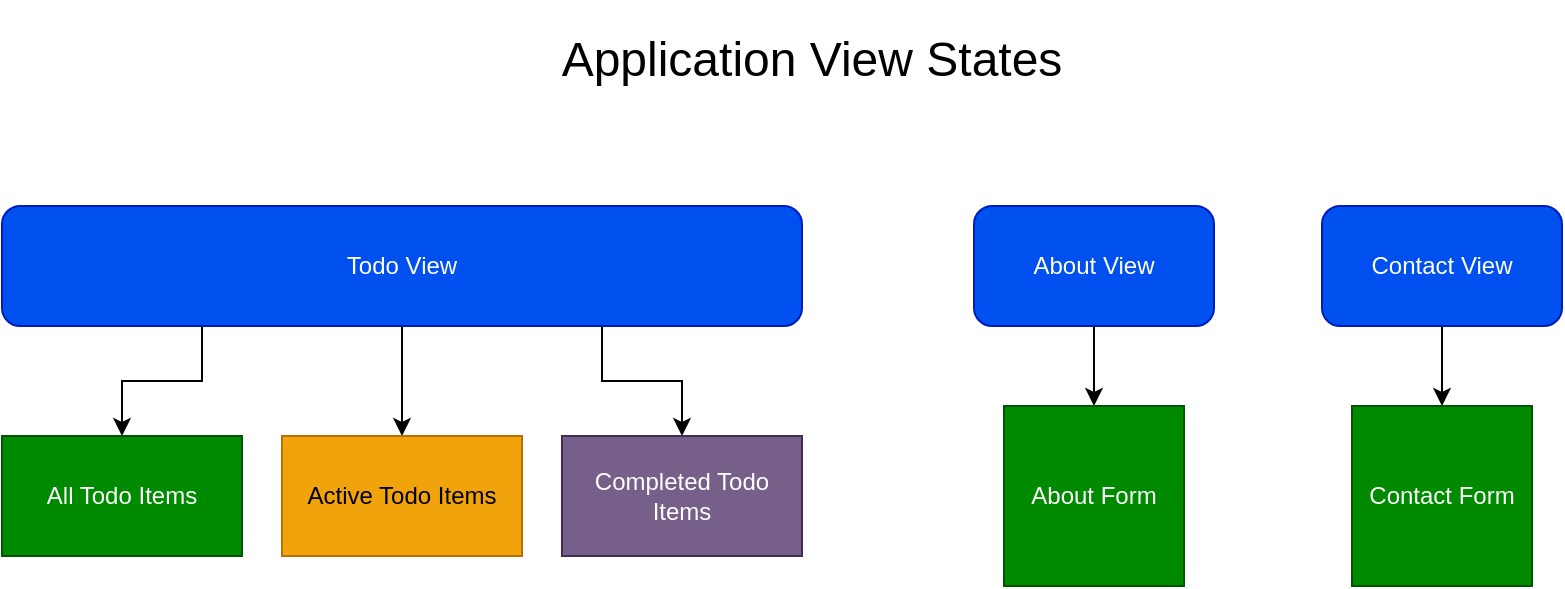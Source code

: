 <mxfile version="25.0.2">
  <diagram name="Page-1" id="yMfAWnZXDRuGaaDiaQWR">
    <mxGraphModel dx="1114" dy="808" grid="1" gridSize="10" guides="1" tooltips="1" connect="1" arrows="1" fold="1" page="1" pageScale="1" pageWidth="850" pageHeight="1100" math="0" shadow="0">
      <root>
        <mxCell id="0" />
        <mxCell id="1" parent="0" />
        <mxCell id="WnfQ-naqz2gReAEOUUrO-37" value="" style="edgeStyle=orthogonalEdgeStyle;rounded=0;orthogonalLoop=1;jettySize=auto;html=1;" edge="1" parent="1" source="WnfQ-naqz2gReAEOUUrO-1" target="WnfQ-naqz2gReAEOUUrO-34">
          <mxGeometry relative="1" as="geometry" />
        </mxCell>
        <mxCell id="WnfQ-naqz2gReAEOUUrO-42" style="edgeStyle=orthogonalEdgeStyle;rounded=0;orthogonalLoop=1;jettySize=auto;html=1;exitX=0.25;exitY=1;exitDx=0;exitDy=0;" edge="1" parent="1" source="WnfQ-naqz2gReAEOUUrO-1" target="WnfQ-naqz2gReAEOUUrO-33">
          <mxGeometry relative="1" as="geometry" />
        </mxCell>
        <mxCell id="WnfQ-naqz2gReAEOUUrO-43" style="edgeStyle=orthogonalEdgeStyle;rounded=0;orthogonalLoop=1;jettySize=auto;html=1;exitX=0.75;exitY=1;exitDx=0;exitDy=0;entryX=0.5;entryY=0;entryDx=0;entryDy=0;" edge="1" parent="1" source="WnfQ-naqz2gReAEOUUrO-1" target="WnfQ-naqz2gReAEOUUrO-35">
          <mxGeometry relative="1" as="geometry" />
        </mxCell>
        <mxCell id="WnfQ-naqz2gReAEOUUrO-1" value="Todo View" style="rounded=1;whiteSpace=wrap;html=1;fillColor=#0050ef;fontColor=#ffffff;strokeColor=#001DBC;" vertex="1" parent="1">
          <mxGeometry x="30" y="143" width="400" height="60" as="geometry" />
        </mxCell>
        <mxCell id="WnfQ-naqz2gReAEOUUrO-32" value="" style="edgeStyle=orthogonalEdgeStyle;rounded=0;orthogonalLoop=1;jettySize=auto;html=1;" edge="1" parent="1" source="WnfQ-naqz2gReAEOUUrO-2" target="WnfQ-naqz2gReAEOUUrO-31">
          <mxGeometry relative="1" as="geometry" />
        </mxCell>
        <mxCell id="WnfQ-naqz2gReAEOUUrO-2" value="About View" style="rounded=1;whiteSpace=wrap;html=1;fillColor=#0050ef;fontColor=#ffffff;strokeColor=#001DBC;" vertex="1" parent="1">
          <mxGeometry x="516" y="143" width="120" height="60" as="geometry" />
        </mxCell>
        <mxCell id="WnfQ-naqz2gReAEOUUrO-30" value="" style="edgeStyle=orthogonalEdgeStyle;rounded=0;orthogonalLoop=1;jettySize=auto;html=1;" edge="1" parent="1" source="WnfQ-naqz2gReAEOUUrO-4" target="WnfQ-naqz2gReAEOUUrO-29">
          <mxGeometry relative="1" as="geometry" />
        </mxCell>
        <mxCell id="WnfQ-naqz2gReAEOUUrO-4" value="Contact View" style="rounded=1;whiteSpace=wrap;html=1;fillColor=#0050ef;fontColor=#ffffff;strokeColor=#001DBC;" vertex="1" parent="1">
          <mxGeometry x="690" y="143" width="120" height="60" as="geometry" />
        </mxCell>
        <mxCell id="WnfQ-naqz2gReAEOUUrO-29" value="Contact Form" style="whiteSpace=wrap;html=1;aspect=fixed;fillColor=#008a00;fontColor=#ffffff;strokeColor=#005700;" vertex="1" parent="1">
          <mxGeometry x="705" y="243" width="90" height="90" as="geometry" />
        </mxCell>
        <mxCell id="WnfQ-naqz2gReAEOUUrO-31" value="About Form" style="whiteSpace=wrap;html=1;aspect=fixed;fillColor=#008a00;fontColor=#ffffff;strokeColor=#005700;" vertex="1" parent="1">
          <mxGeometry x="531" y="243" width="90" height="90" as="geometry" />
        </mxCell>
        <mxCell id="WnfQ-naqz2gReAEOUUrO-33" value="All Todo Items" style="rounded=0;whiteSpace=wrap;html=1;fillColor=#008a00;fontColor=#ffffff;strokeColor=#005700;" vertex="1" parent="1">
          <mxGeometry x="30" y="258" width="120" height="60" as="geometry" />
        </mxCell>
        <mxCell id="WnfQ-naqz2gReAEOUUrO-34" value="Active Todo Items" style="rounded=0;whiteSpace=wrap;html=1;fillColor=#f0a30a;fontColor=#000000;strokeColor=#BD7000;" vertex="1" parent="1">
          <mxGeometry x="170" y="258" width="120" height="60" as="geometry" />
        </mxCell>
        <mxCell id="WnfQ-naqz2gReAEOUUrO-35" value="Completed Todo Items" style="rounded=0;whiteSpace=wrap;html=1;fillColor=#76608a;fontColor=#ffffff;strokeColor=#432D57;" vertex="1" parent="1">
          <mxGeometry x="310" y="258" width="120" height="60" as="geometry" />
        </mxCell>
        <mxCell id="WnfQ-naqz2gReAEOUUrO-45" value="Application View States" style="text;html=1;align=center;verticalAlign=middle;whiteSpace=wrap;rounded=0;fontSize=24;" vertex="1" parent="1">
          <mxGeometry x="90" y="40" width="690" height="60" as="geometry" />
        </mxCell>
      </root>
    </mxGraphModel>
  </diagram>
</mxfile>
